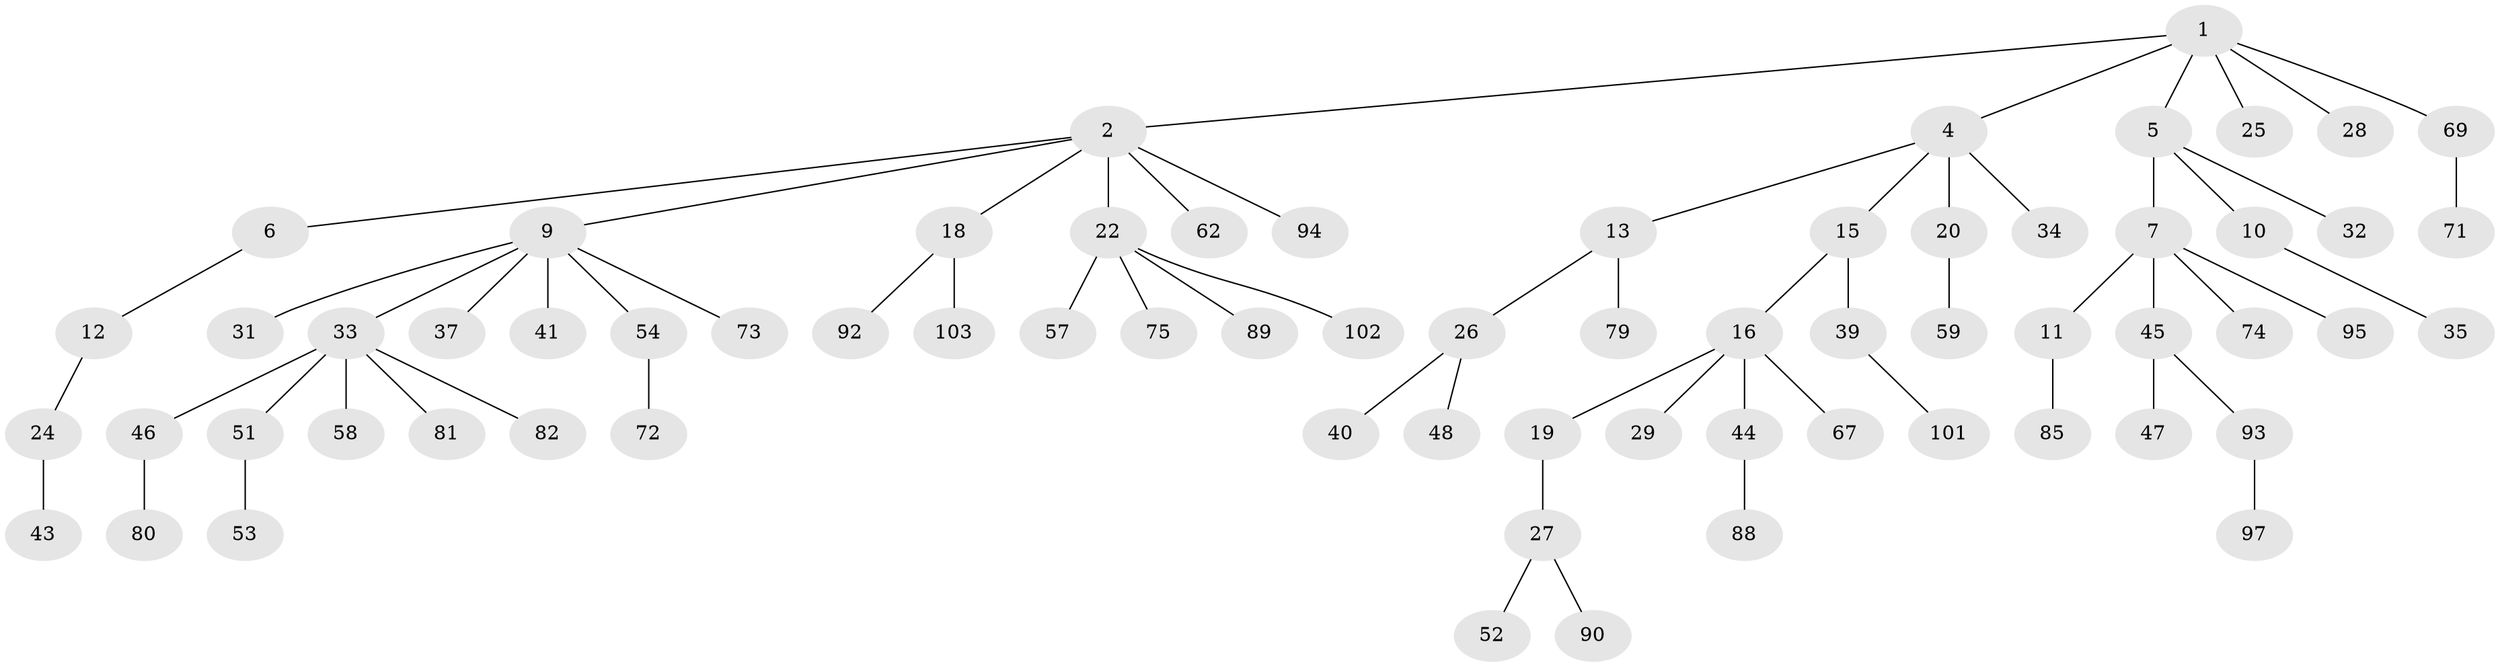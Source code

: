 // Generated by graph-tools (version 1.1) at 2025/24/03/03/25 07:24:08]
// undirected, 69 vertices, 68 edges
graph export_dot {
graph [start="1"]
  node [color=gray90,style=filled];
  1 [super="+3"];
  2 [super="+68"];
  4 [super="+96"];
  5;
  6;
  7 [super="+8"];
  9 [super="+30"];
  10 [super="+14"];
  11 [super="+17"];
  12 [super="+38"];
  13 [super="+21"];
  15 [super="+50"];
  16 [super="+36"];
  18 [super="+64"];
  19;
  20 [super="+23"];
  22 [super="+42"];
  24;
  25;
  26 [super="+65"];
  27 [super="+70"];
  28;
  29 [super="+56"];
  31;
  32 [super="+77"];
  33 [super="+91"];
  34 [super="+86"];
  35;
  37;
  39 [super="+78"];
  40;
  41;
  43;
  44 [super="+60"];
  45 [super="+66"];
  46 [super="+63"];
  47;
  48 [super="+49"];
  51;
  52;
  53 [super="+55"];
  54 [super="+99"];
  57 [super="+61"];
  58;
  59 [super="+76"];
  62;
  67;
  69;
  71 [super="+84"];
  72;
  73;
  74 [super="+98"];
  75;
  79;
  80 [super="+83"];
  81 [super="+87"];
  82 [super="+100"];
  85;
  88;
  89;
  90;
  92;
  93;
  94;
  95;
  97;
  101;
  102;
  103;
  1 -- 2;
  1 -- 28;
  1 -- 69;
  1 -- 4;
  1 -- 5;
  1 -- 25;
  2 -- 6;
  2 -- 9;
  2 -- 18;
  2 -- 22;
  2 -- 62;
  2 -- 94;
  4 -- 13;
  4 -- 15;
  4 -- 20;
  4 -- 34;
  5 -- 7;
  5 -- 10;
  5 -- 32;
  6 -- 12;
  7 -- 45;
  7 -- 95;
  7 -- 74;
  7 -- 11;
  9 -- 33;
  9 -- 41;
  9 -- 54;
  9 -- 73;
  9 -- 37;
  9 -- 31;
  10 -- 35;
  11 -- 85;
  12 -- 24;
  13 -- 26;
  13 -- 79;
  15 -- 16;
  15 -- 39;
  16 -- 19;
  16 -- 29;
  16 -- 44;
  16 -- 67;
  18 -- 92;
  18 -- 103;
  19 -- 27;
  20 -- 59;
  22 -- 75;
  22 -- 89;
  22 -- 102;
  22 -- 57;
  24 -- 43;
  26 -- 40;
  26 -- 48;
  27 -- 52;
  27 -- 90;
  33 -- 46;
  33 -- 51;
  33 -- 58;
  33 -- 81;
  33 -- 82;
  39 -- 101;
  44 -- 88;
  45 -- 47;
  45 -- 93;
  46 -- 80;
  51 -- 53;
  54 -- 72;
  69 -- 71;
  93 -- 97;
}
